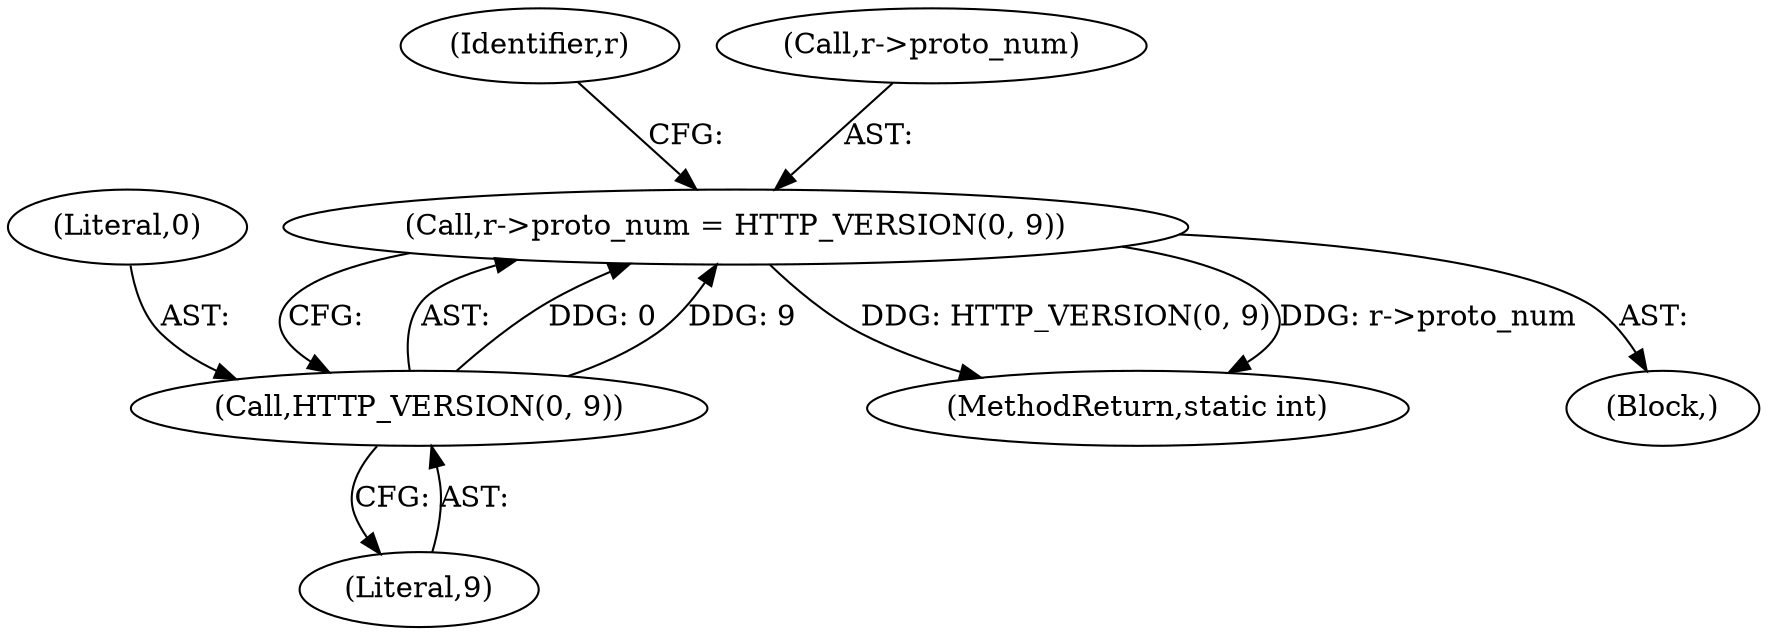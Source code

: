 digraph "0_httpd_6a974059190b8a0c7e499f4ab12fe108127099cb@pointer" {
"1000399" [label="(Call,r->proto_num = HTTP_VERSION(0, 9))"];
"1000403" [label="(Call,HTTP_VERSION(0, 9))"];
"1000403" [label="(Call,HTTP_VERSION(0, 9))"];
"1000405" [label="(Literal,9)"];
"1000404" [label="(Literal,0)"];
"1000378" [label="(Block,)"];
"1000409" [label="(Identifier,r)"];
"1000635" [label="(MethodReturn,static int)"];
"1000400" [label="(Call,r->proto_num)"];
"1000399" [label="(Call,r->proto_num = HTTP_VERSION(0, 9))"];
"1000399" -> "1000378"  [label="AST: "];
"1000399" -> "1000403"  [label="CFG: "];
"1000400" -> "1000399"  [label="AST: "];
"1000403" -> "1000399"  [label="AST: "];
"1000409" -> "1000399"  [label="CFG: "];
"1000399" -> "1000635"  [label="DDG: HTTP_VERSION(0, 9)"];
"1000399" -> "1000635"  [label="DDG: r->proto_num"];
"1000403" -> "1000399"  [label="DDG: 0"];
"1000403" -> "1000399"  [label="DDG: 9"];
"1000403" -> "1000405"  [label="CFG: "];
"1000404" -> "1000403"  [label="AST: "];
"1000405" -> "1000403"  [label="AST: "];
}
